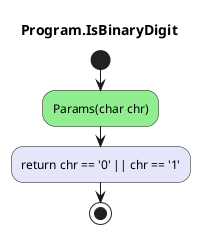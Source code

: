 @startuml Program.IsBinaryDigit
title Program.IsBinaryDigit
start
#LightGreen:Params(char chr);
#Lavender:return chr == '0' || chr == '1';
stop
@enduml
